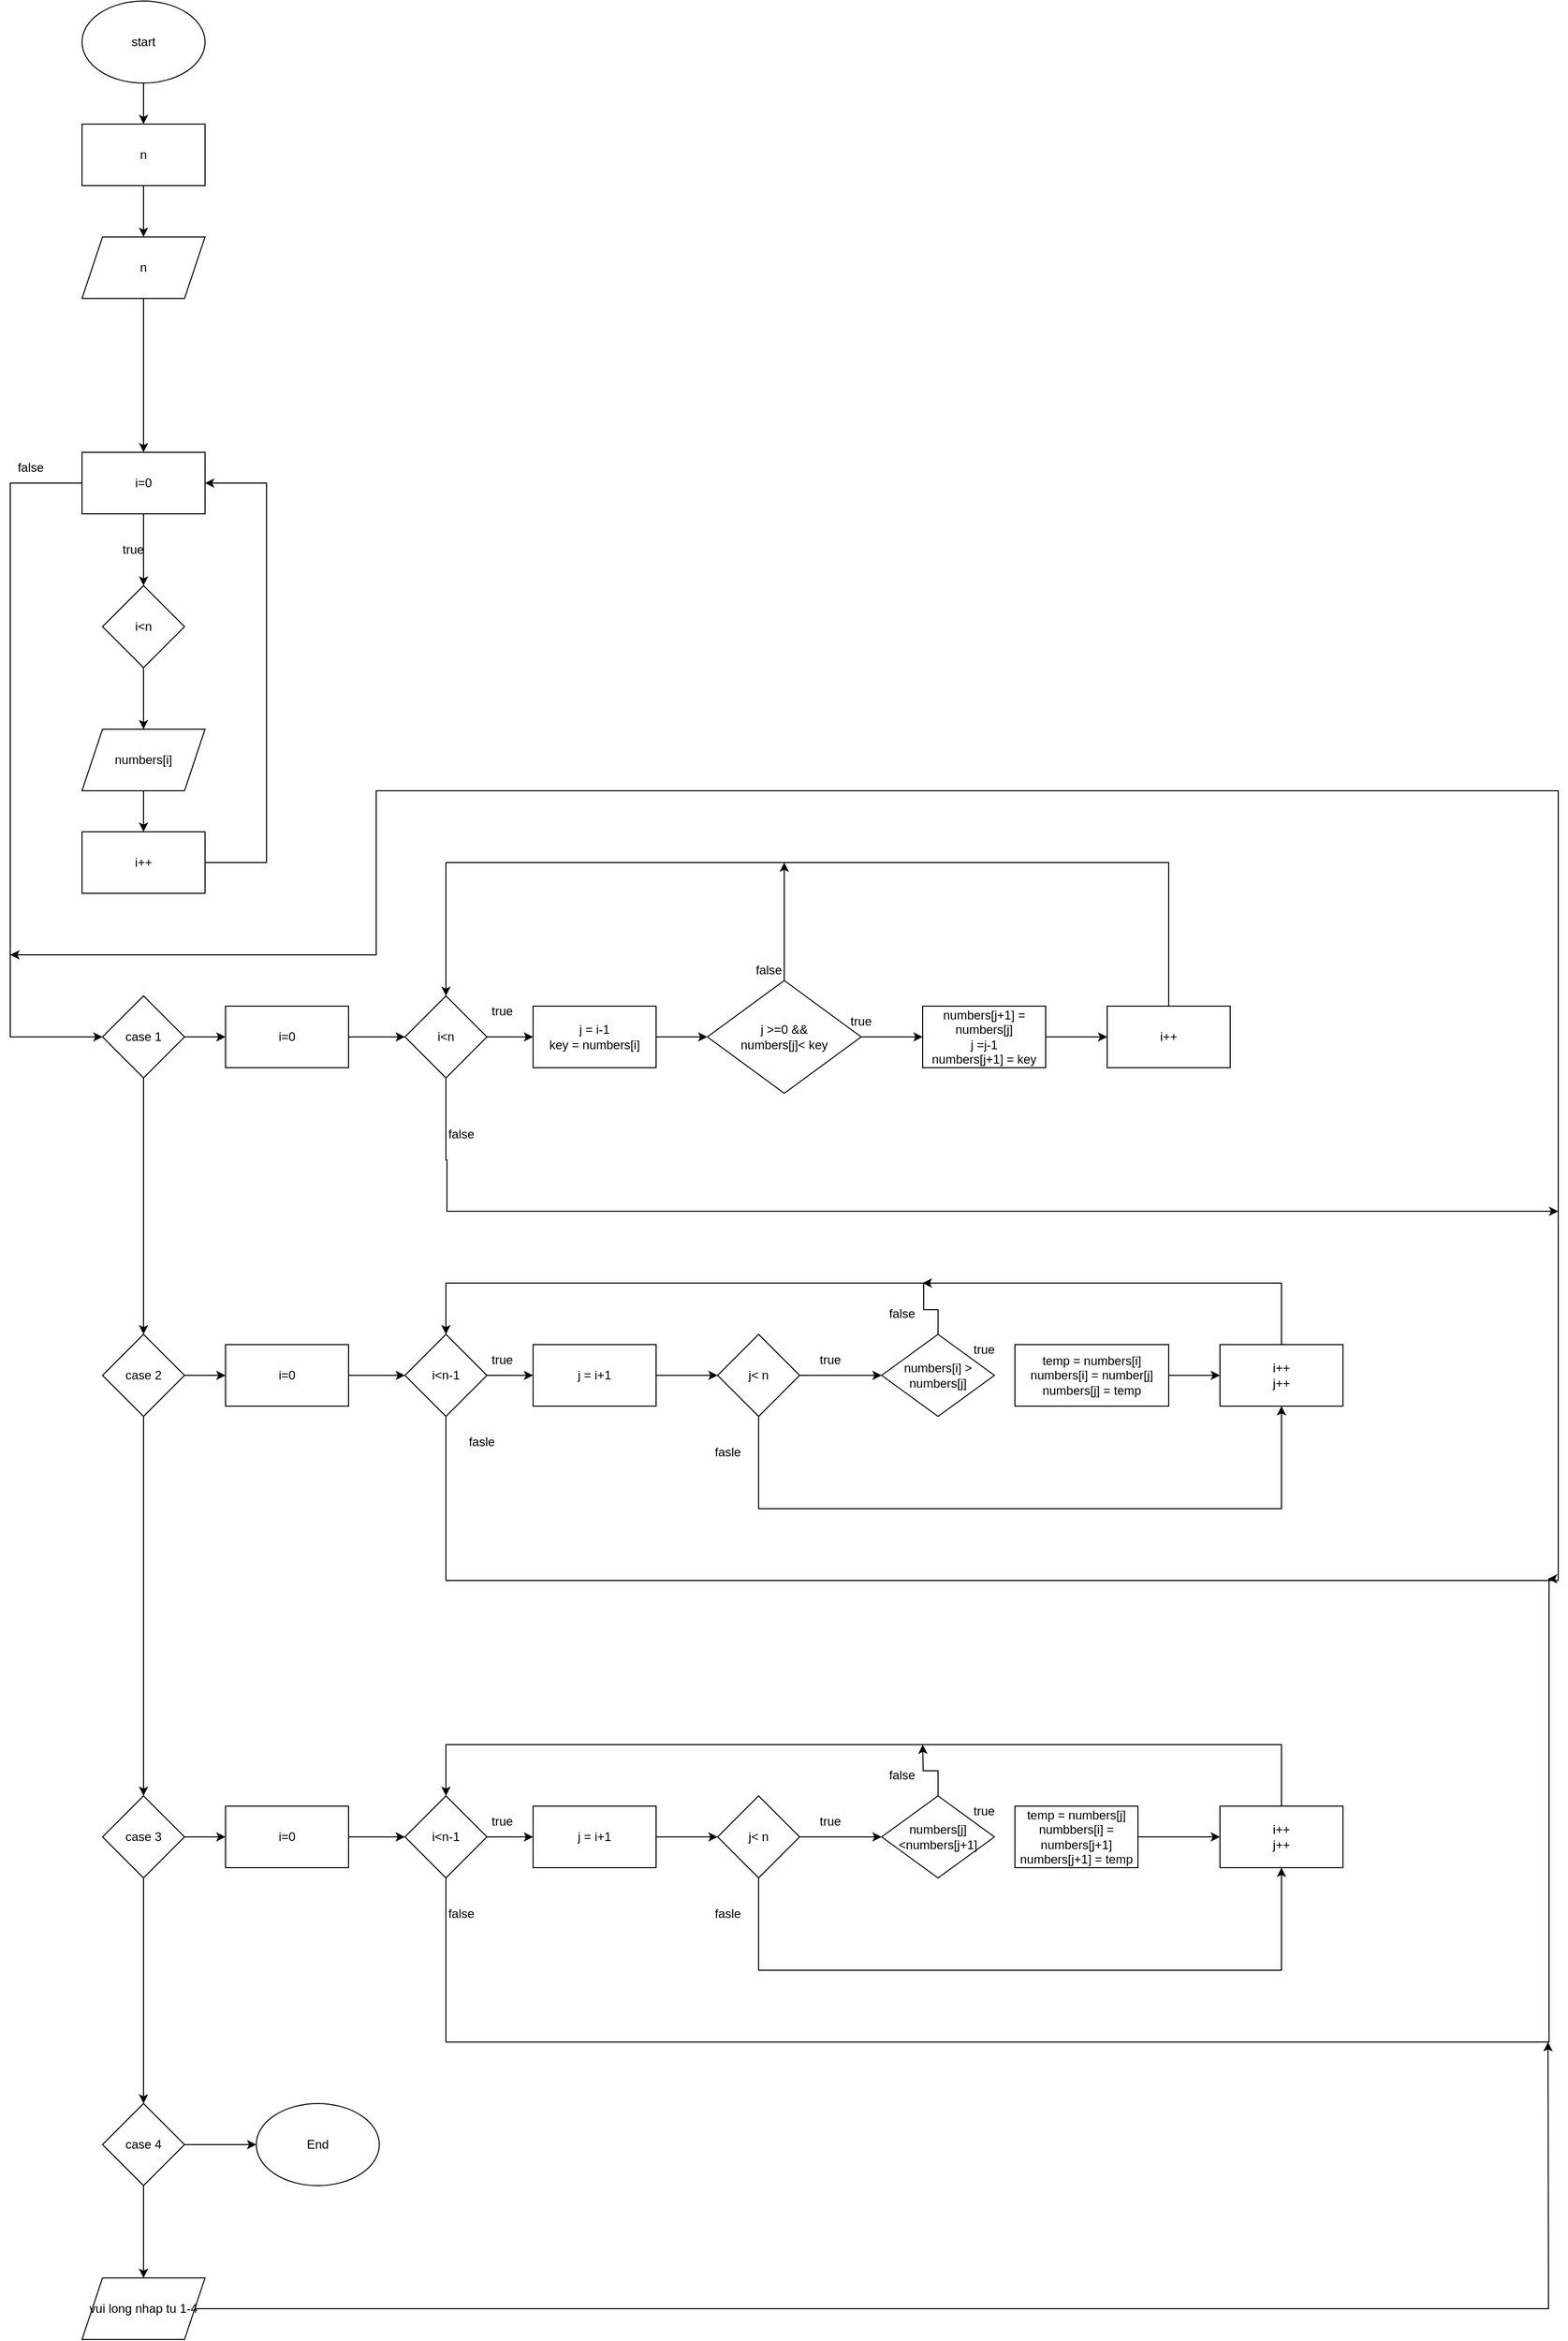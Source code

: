 <mxfile version="22.1.3" type="device">
  <diagram id="YMpxYkeeoTzsV30ToAD3" name="Trang-1">
    <mxGraphModel dx="1006" dy="559" grid="1" gridSize="10" guides="1" tooltips="1" connect="1" arrows="1" fold="1" page="1" pageScale="1" pageWidth="827" pageHeight="1169" math="0" shadow="0">
      <root>
        <mxCell id="0" />
        <mxCell id="1" parent="0" />
        <mxCell id="9EIyDI8v5ulJKYS_mJoF-123" value="" style="edgeStyle=orthogonalEdgeStyle;rounded=0;orthogonalLoop=1;jettySize=auto;html=1;" edge="1" parent="1" source="9EIyDI8v5ulJKYS_mJoF-27" target="9EIyDI8v5ulJKYS_mJoF-122">
          <mxGeometry relative="1" as="geometry" />
        </mxCell>
        <mxCell id="9EIyDI8v5ulJKYS_mJoF-27" value="start" style="ellipse;whiteSpace=wrap;html=1;" vertex="1" parent="1">
          <mxGeometry x="320" y="70" width="120" height="80" as="geometry" />
        </mxCell>
        <mxCell id="9EIyDI8v5ulJKYS_mJoF-28" value="" style="edgeStyle=orthogonalEdgeStyle;rounded=0;orthogonalLoop=1;jettySize=auto;html=1;entryX=0.5;entryY=0;entryDx=0;entryDy=0;" edge="1" parent="1" source="9EIyDI8v5ulJKYS_mJoF-29" target="9EIyDI8v5ulJKYS_mJoF-34">
          <mxGeometry relative="1" as="geometry">
            <mxPoint x="380" y="500" as="targetPoint" />
          </mxGeometry>
        </mxCell>
        <mxCell id="9EIyDI8v5ulJKYS_mJoF-29" value="n" style="shape=parallelogram;perimeter=parallelogramPerimeter;whiteSpace=wrap;html=1;fixedSize=1;" vertex="1" parent="1">
          <mxGeometry x="320" y="300" width="120" height="60" as="geometry" />
        </mxCell>
        <mxCell id="9EIyDI8v5ulJKYS_mJoF-30" value="" style="edgeStyle=orthogonalEdgeStyle;rounded=0;orthogonalLoop=1;jettySize=auto;html=1;" edge="1" parent="1" source="9EIyDI8v5ulJKYS_mJoF-31" target="9EIyDI8v5ulJKYS_mJoF-36">
          <mxGeometry relative="1" as="geometry" />
        </mxCell>
        <mxCell id="9EIyDI8v5ulJKYS_mJoF-31" value="i&amp;lt;n" style="rhombus;whiteSpace=wrap;html=1;" vertex="1" parent="1">
          <mxGeometry x="340" y="640" width="80" height="80" as="geometry" />
        </mxCell>
        <mxCell id="9EIyDI8v5ulJKYS_mJoF-32" value="" style="edgeStyle=orthogonalEdgeStyle;rounded=0;orthogonalLoop=1;jettySize=auto;html=1;" edge="1" parent="1" source="9EIyDI8v5ulJKYS_mJoF-34" target="9EIyDI8v5ulJKYS_mJoF-31">
          <mxGeometry relative="1" as="geometry" />
        </mxCell>
        <mxCell id="9EIyDI8v5ulJKYS_mJoF-33" style="edgeStyle=orthogonalEdgeStyle;rounded=0;orthogonalLoop=1;jettySize=auto;html=1;entryX=0;entryY=0.5;entryDx=0;entryDy=0;" edge="1" parent="1" source="9EIyDI8v5ulJKYS_mJoF-34" target="9EIyDI8v5ulJKYS_mJoF-42">
          <mxGeometry relative="1" as="geometry">
            <Array as="points">
              <mxPoint x="250" y="540" />
              <mxPoint x="250" y="1080" />
            </Array>
          </mxGeometry>
        </mxCell>
        <mxCell id="9EIyDI8v5ulJKYS_mJoF-34" value="i=0" style="whiteSpace=wrap;html=1;" vertex="1" parent="1">
          <mxGeometry x="320" y="510" width="120" height="60" as="geometry" />
        </mxCell>
        <mxCell id="9EIyDI8v5ulJKYS_mJoF-35" value="" style="edgeStyle=orthogonalEdgeStyle;rounded=0;orthogonalLoop=1;jettySize=auto;html=1;" edge="1" parent="1" source="9EIyDI8v5ulJKYS_mJoF-36" target="9EIyDI8v5ulJKYS_mJoF-38">
          <mxGeometry relative="1" as="geometry" />
        </mxCell>
        <mxCell id="9EIyDI8v5ulJKYS_mJoF-36" value="numbers[i]" style="shape=parallelogram;perimeter=parallelogramPerimeter;whiteSpace=wrap;html=1;fixedSize=1;" vertex="1" parent="1">
          <mxGeometry x="320" y="780" width="120" height="60" as="geometry" />
        </mxCell>
        <mxCell id="9EIyDI8v5ulJKYS_mJoF-126" style="edgeStyle=orthogonalEdgeStyle;rounded=0;orthogonalLoop=1;jettySize=auto;html=1;entryX=1;entryY=0.5;entryDx=0;entryDy=0;" edge="1" parent="1" source="9EIyDI8v5ulJKYS_mJoF-38" target="9EIyDI8v5ulJKYS_mJoF-34">
          <mxGeometry relative="1" as="geometry">
            <mxPoint x="500" y="540" as="targetPoint" />
            <Array as="points">
              <mxPoint x="500" y="910" />
              <mxPoint x="500" y="540" />
            </Array>
          </mxGeometry>
        </mxCell>
        <mxCell id="9EIyDI8v5ulJKYS_mJoF-38" value="i++" style="rounded=0;whiteSpace=wrap;html=1;" vertex="1" parent="1">
          <mxGeometry x="320" y="880" width="120" height="60" as="geometry" />
        </mxCell>
        <mxCell id="9EIyDI8v5ulJKYS_mJoF-39" value="true" style="text;html=1;strokeColor=none;fillColor=none;align=center;verticalAlign=middle;whiteSpace=wrap;rounded=0;" vertex="1" parent="1">
          <mxGeometry x="340" y="590" width="60" height="30" as="geometry" />
        </mxCell>
        <mxCell id="9EIyDI8v5ulJKYS_mJoF-40" value="" style="edgeStyle=orthogonalEdgeStyle;rounded=0;orthogonalLoop=1;jettySize=auto;html=1;" edge="1" parent="1" source="9EIyDI8v5ulJKYS_mJoF-42" target="9EIyDI8v5ulJKYS_mJoF-45">
          <mxGeometry relative="1" as="geometry" />
        </mxCell>
        <mxCell id="9EIyDI8v5ulJKYS_mJoF-41" value="" style="edgeStyle=orthogonalEdgeStyle;rounded=0;orthogonalLoop=1;jettySize=auto;html=1;" edge="1" parent="1" source="9EIyDI8v5ulJKYS_mJoF-42" target="9EIyDI8v5ulJKYS_mJoF-70">
          <mxGeometry relative="1" as="geometry" />
        </mxCell>
        <mxCell id="9EIyDI8v5ulJKYS_mJoF-42" value="case 1" style="rhombus;whiteSpace=wrap;html=1;" vertex="1" parent="1">
          <mxGeometry x="340" y="1040" width="80" height="80" as="geometry" />
        </mxCell>
        <mxCell id="9EIyDI8v5ulJKYS_mJoF-43" value="false" style="text;html=1;strokeColor=none;fillColor=none;align=center;verticalAlign=middle;whiteSpace=wrap;rounded=0;" vertex="1" parent="1">
          <mxGeometry x="240" y="510" width="60" height="30" as="geometry" />
        </mxCell>
        <mxCell id="9EIyDI8v5ulJKYS_mJoF-44" value="" style="edgeStyle=orthogonalEdgeStyle;rounded=0;orthogonalLoop=1;jettySize=auto;html=1;" edge="1" parent="1" source="9EIyDI8v5ulJKYS_mJoF-45" target="9EIyDI8v5ulJKYS_mJoF-48">
          <mxGeometry relative="1" as="geometry" />
        </mxCell>
        <mxCell id="9EIyDI8v5ulJKYS_mJoF-45" value="i=0" style="rounded=0;whiteSpace=wrap;html=1;" vertex="1" parent="1">
          <mxGeometry x="460" y="1050" width="120" height="60" as="geometry" />
        </mxCell>
        <mxCell id="9EIyDI8v5ulJKYS_mJoF-46" value="" style="edgeStyle=orthogonalEdgeStyle;rounded=0;orthogonalLoop=1;jettySize=auto;html=1;" edge="1" parent="1" source="9EIyDI8v5ulJKYS_mJoF-48">
          <mxGeometry relative="1" as="geometry">
            <mxPoint x="760" y="1080" as="targetPoint" />
          </mxGeometry>
        </mxCell>
        <mxCell id="9EIyDI8v5ulJKYS_mJoF-47" style="edgeStyle=orthogonalEdgeStyle;rounded=0;orthogonalLoop=1;jettySize=auto;html=1;" edge="1" parent="1" source="9EIyDI8v5ulJKYS_mJoF-48">
          <mxGeometry relative="1" as="geometry">
            <mxPoint x="1760" y="1250" as="targetPoint" />
            <Array as="points">
              <mxPoint x="675" y="1200" />
              <mxPoint x="676" y="1280" />
            </Array>
          </mxGeometry>
        </mxCell>
        <mxCell id="9EIyDI8v5ulJKYS_mJoF-48" value="i&amp;lt;n" style="rhombus;whiteSpace=wrap;html=1;" vertex="1" parent="1">
          <mxGeometry x="635" y="1040" width="80" height="80" as="geometry" />
        </mxCell>
        <mxCell id="9EIyDI8v5ulJKYS_mJoF-49" value="" style="edgeStyle=orthogonalEdgeStyle;rounded=0;orthogonalLoop=1;jettySize=auto;html=1;" edge="1" parent="1" source="9EIyDI8v5ulJKYS_mJoF-50" target="9EIyDI8v5ulJKYS_mJoF-53">
          <mxGeometry relative="1" as="geometry" />
        </mxCell>
        <mxCell id="9EIyDI8v5ulJKYS_mJoF-50" value="j = i-1&lt;br&gt;key = numbers[i]" style="whiteSpace=wrap;html=1;rounded=0;" vertex="1" parent="1">
          <mxGeometry x="760" y="1050" width="120" height="60" as="geometry" />
        </mxCell>
        <mxCell id="9EIyDI8v5ulJKYS_mJoF-51" value="" style="edgeStyle=orthogonalEdgeStyle;rounded=0;orthogonalLoop=1;jettySize=auto;html=1;" edge="1" parent="1" source="9EIyDI8v5ulJKYS_mJoF-53" target="9EIyDI8v5ulJKYS_mJoF-55">
          <mxGeometry relative="1" as="geometry" />
        </mxCell>
        <mxCell id="9EIyDI8v5ulJKYS_mJoF-52" style="edgeStyle=orthogonalEdgeStyle;rounded=0;orthogonalLoop=1;jettySize=auto;html=1;" edge="1" parent="1" source="9EIyDI8v5ulJKYS_mJoF-53">
          <mxGeometry relative="1" as="geometry">
            <mxPoint x="1005" y="910" as="targetPoint" />
          </mxGeometry>
        </mxCell>
        <mxCell id="9EIyDI8v5ulJKYS_mJoF-53" value="j &amp;gt;=0 &amp;amp;&amp;amp;&lt;br&gt;numbers[j]&amp;lt; key" style="rhombus;whiteSpace=wrap;html=1;" vertex="1" parent="1">
          <mxGeometry x="930" y="1025" width="150" height="110" as="geometry" />
        </mxCell>
        <mxCell id="9EIyDI8v5ulJKYS_mJoF-54" value="" style="edgeStyle=orthogonalEdgeStyle;rounded=0;orthogonalLoop=1;jettySize=auto;html=1;" edge="1" parent="1" source="9EIyDI8v5ulJKYS_mJoF-55" target="9EIyDI8v5ulJKYS_mJoF-57">
          <mxGeometry relative="1" as="geometry" />
        </mxCell>
        <mxCell id="9EIyDI8v5ulJKYS_mJoF-55" value="numbers[j+1] = numbers[j]&lt;br&gt;j =j-1&lt;br&gt;numbers[j+1] = key" style="rounded=0;whiteSpace=wrap;html=1;" vertex="1" parent="1">
          <mxGeometry x="1140" y="1050" width="120" height="60" as="geometry" />
        </mxCell>
        <mxCell id="9EIyDI8v5ulJKYS_mJoF-56" style="edgeStyle=orthogonalEdgeStyle;rounded=0;orthogonalLoop=1;jettySize=auto;html=1;entryX=0.5;entryY=0;entryDx=0;entryDy=0;exitX=0.5;exitY=0;exitDx=0;exitDy=0;" edge="1" parent="1" source="9EIyDI8v5ulJKYS_mJoF-57" target="9EIyDI8v5ulJKYS_mJoF-48">
          <mxGeometry relative="1" as="geometry">
            <Array as="points">
              <mxPoint x="1380" y="910" />
              <mxPoint x="675" y="910" />
            </Array>
          </mxGeometry>
        </mxCell>
        <mxCell id="9EIyDI8v5ulJKYS_mJoF-57" value="i++" style="rounded=0;whiteSpace=wrap;html=1;" vertex="1" parent="1">
          <mxGeometry x="1320" y="1050" width="120" height="60" as="geometry" />
        </mxCell>
        <mxCell id="9EIyDI8v5ulJKYS_mJoF-58" value="true" style="text;html=1;strokeColor=none;fillColor=none;align=center;verticalAlign=middle;whiteSpace=wrap;rounded=0;" vertex="1" parent="1">
          <mxGeometry x="1050" y="1050" width="60" height="30" as="geometry" />
        </mxCell>
        <mxCell id="9EIyDI8v5ulJKYS_mJoF-59" value="true" style="text;html=1;strokeColor=none;fillColor=none;align=center;verticalAlign=middle;whiteSpace=wrap;rounded=0;" vertex="1" parent="1">
          <mxGeometry x="700" y="1040" width="60" height="30" as="geometry" />
        </mxCell>
        <mxCell id="9EIyDI8v5ulJKYS_mJoF-60" value="false" style="text;html=1;strokeColor=none;fillColor=none;align=center;verticalAlign=middle;whiteSpace=wrap;rounded=0;" vertex="1" parent="1">
          <mxGeometry x="960" y="1000" width="60" height="30" as="geometry" />
        </mxCell>
        <mxCell id="9EIyDI8v5ulJKYS_mJoF-61" value="false" style="text;html=1;strokeColor=none;fillColor=none;align=center;verticalAlign=middle;whiteSpace=wrap;rounded=0;" vertex="1" parent="1">
          <mxGeometry x="660" y="1160" width="60" height="30" as="geometry" />
        </mxCell>
        <mxCell id="9EIyDI8v5ulJKYS_mJoF-62" value="" style="edgeStyle=orthogonalEdgeStyle;rounded=0;orthogonalLoop=1;jettySize=auto;html=1;" edge="1" parent="1" source="9EIyDI8v5ulJKYS_mJoF-63" target="9EIyDI8v5ulJKYS_mJoF-66">
          <mxGeometry relative="1" as="geometry" />
        </mxCell>
        <mxCell id="9EIyDI8v5ulJKYS_mJoF-63" value="i=0" style="rounded=0;whiteSpace=wrap;html=1;" vertex="1" parent="1">
          <mxGeometry x="460" y="1380" width="120" height="60" as="geometry" />
        </mxCell>
        <mxCell id="9EIyDI8v5ulJKYS_mJoF-64" value="" style="edgeStyle=orthogonalEdgeStyle;rounded=0;orthogonalLoop=1;jettySize=auto;html=1;" edge="1" parent="1" source="9EIyDI8v5ulJKYS_mJoF-66">
          <mxGeometry relative="1" as="geometry">
            <mxPoint x="760" y="1410" as="targetPoint" />
          </mxGeometry>
        </mxCell>
        <mxCell id="9EIyDI8v5ulJKYS_mJoF-65" style="edgeStyle=orthogonalEdgeStyle;rounded=0;orthogonalLoop=1;jettySize=auto;html=1;" edge="1" parent="1" source="9EIyDI8v5ulJKYS_mJoF-66">
          <mxGeometry relative="1" as="geometry">
            <Array as="points">
              <mxPoint x="675" y="1610" />
              <mxPoint x="1760" y="1610" />
              <mxPoint x="1760" y="840" />
              <mxPoint x="607" y="840" />
            </Array>
            <mxPoint x="250" y="1000" as="targetPoint" />
          </mxGeometry>
        </mxCell>
        <mxCell id="9EIyDI8v5ulJKYS_mJoF-66" value="i&amp;lt;n-1" style="rhombus;whiteSpace=wrap;html=1;" vertex="1" parent="1">
          <mxGeometry x="635" y="1370" width="80" height="80" as="geometry" />
        </mxCell>
        <mxCell id="9EIyDI8v5ulJKYS_mJoF-67" value="" style="edgeStyle=orthogonalEdgeStyle;rounded=0;orthogonalLoop=1;jettySize=auto;html=1;" edge="1" parent="1">
          <mxGeometry relative="1" as="geometry">
            <mxPoint x="880" y="1410" as="sourcePoint" />
            <mxPoint x="940" y="1410" as="targetPoint" />
          </mxGeometry>
        </mxCell>
        <mxCell id="9EIyDI8v5ulJKYS_mJoF-68" value="" style="edgeStyle=orthogonalEdgeStyle;rounded=0;orthogonalLoop=1;jettySize=auto;html=1;" edge="1" parent="1" source="9EIyDI8v5ulJKYS_mJoF-70" target="9EIyDI8v5ulJKYS_mJoF-63">
          <mxGeometry relative="1" as="geometry" />
        </mxCell>
        <mxCell id="9EIyDI8v5ulJKYS_mJoF-69" value="" style="edgeStyle=orthogonalEdgeStyle;rounded=0;orthogonalLoop=1;jettySize=auto;html=1;" edge="1" parent="1" source="9EIyDI8v5ulJKYS_mJoF-70" target="9EIyDI8v5ulJKYS_mJoF-89">
          <mxGeometry relative="1" as="geometry" />
        </mxCell>
        <mxCell id="9EIyDI8v5ulJKYS_mJoF-70" value="case 2" style="rhombus;whiteSpace=wrap;html=1;" vertex="1" parent="1">
          <mxGeometry x="340" y="1370" width="80" height="80" as="geometry" />
        </mxCell>
        <mxCell id="9EIyDI8v5ulJKYS_mJoF-71" value="" style="edgeStyle=orthogonalEdgeStyle;rounded=0;orthogonalLoop=1;jettySize=auto;html=1;" edge="1" parent="1" source="9EIyDI8v5ulJKYS_mJoF-73" target="9EIyDI8v5ulJKYS_mJoF-76">
          <mxGeometry relative="1" as="geometry" />
        </mxCell>
        <mxCell id="9EIyDI8v5ulJKYS_mJoF-72" style="edgeStyle=orthogonalEdgeStyle;rounded=0;orthogonalLoop=1;jettySize=auto;html=1;entryX=0.5;entryY=1;entryDx=0;entryDy=0;" edge="1" parent="1" source="9EIyDI8v5ulJKYS_mJoF-73" target="9EIyDI8v5ulJKYS_mJoF-80">
          <mxGeometry relative="1" as="geometry">
            <Array as="points">
              <mxPoint x="980" y="1540" />
              <mxPoint x="1490" y="1540" />
            </Array>
          </mxGeometry>
        </mxCell>
        <mxCell id="9EIyDI8v5ulJKYS_mJoF-73" value="j&amp;lt; n" style="rhombus;whiteSpace=wrap;html=1;" vertex="1" parent="1">
          <mxGeometry x="940" y="1370" width="80" height="80" as="geometry" />
        </mxCell>
        <mxCell id="9EIyDI8v5ulJKYS_mJoF-74" value="j = i+1" style="rounded=0;whiteSpace=wrap;html=1;" vertex="1" parent="1">
          <mxGeometry x="760" y="1380" width="120" height="60" as="geometry" />
        </mxCell>
        <mxCell id="9EIyDI8v5ulJKYS_mJoF-75" style="edgeStyle=orthogonalEdgeStyle;rounded=0;orthogonalLoop=1;jettySize=auto;html=1;" edge="1" parent="1" source="9EIyDI8v5ulJKYS_mJoF-76">
          <mxGeometry relative="1" as="geometry">
            <mxPoint x="1140" y="1320" as="targetPoint" />
            <Array as="points">
              <mxPoint x="1155" y="1346" />
              <mxPoint x="1141" y="1346" />
            </Array>
          </mxGeometry>
        </mxCell>
        <mxCell id="9EIyDI8v5ulJKYS_mJoF-76" value="numbers[i] &amp;gt; numbers[j]" style="rhombus;whiteSpace=wrap;html=1;" vertex="1" parent="1">
          <mxGeometry x="1100" y="1370" width="110" height="80" as="geometry" />
        </mxCell>
        <mxCell id="9EIyDI8v5ulJKYS_mJoF-77" value="" style="edgeStyle=orthogonalEdgeStyle;rounded=0;orthogonalLoop=1;jettySize=auto;html=1;" edge="1" parent="1" source="9EIyDI8v5ulJKYS_mJoF-78" target="9EIyDI8v5ulJKYS_mJoF-80">
          <mxGeometry relative="1" as="geometry">
            <Array as="points">
              <mxPoint x="1400" y="1410" />
              <mxPoint x="1400" y="1410" />
            </Array>
          </mxGeometry>
        </mxCell>
        <mxCell id="9EIyDI8v5ulJKYS_mJoF-78" value="temp = numbers[i]&lt;br&gt;numbers[i] = number[j]&lt;br&gt;numbers[j] = temp" style="rounded=0;whiteSpace=wrap;html=1;" vertex="1" parent="1">
          <mxGeometry x="1230" y="1380" width="150" height="60" as="geometry" />
        </mxCell>
        <mxCell id="9EIyDI8v5ulJKYS_mJoF-79" style="edgeStyle=orthogonalEdgeStyle;rounded=0;orthogonalLoop=1;jettySize=auto;html=1;entryX=0.5;entryY=0;entryDx=0;entryDy=0;" edge="1" parent="1" source="9EIyDI8v5ulJKYS_mJoF-80" target="9EIyDI8v5ulJKYS_mJoF-66">
          <mxGeometry relative="1" as="geometry">
            <Array as="points">
              <mxPoint x="1490" y="1320" />
              <mxPoint x="675" y="1320" />
            </Array>
          </mxGeometry>
        </mxCell>
        <mxCell id="9EIyDI8v5ulJKYS_mJoF-80" value="i++&lt;br&gt;j++" style="whiteSpace=wrap;html=1;rounded=0;" vertex="1" parent="1">
          <mxGeometry x="1430" y="1380" width="120" height="60" as="geometry" />
        </mxCell>
        <mxCell id="9EIyDI8v5ulJKYS_mJoF-81" value="true" style="text;html=1;strokeColor=none;fillColor=none;align=center;verticalAlign=middle;whiteSpace=wrap;rounded=0;" vertex="1" parent="1">
          <mxGeometry x="700" y="1380" width="60" height="30" as="geometry" />
        </mxCell>
        <mxCell id="9EIyDI8v5ulJKYS_mJoF-82" value="true" style="text;html=1;strokeColor=none;fillColor=none;align=center;verticalAlign=middle;whiteSpace=wrap;rounded=0;" vertex="1" parent="1">
          <mxGeometry x="1020" y="1380" width="60" height="30" as="geometry" />
        </mxCell>
        <mxCell id="9EIyDI8v5ulJKYS_mJoF-83" value="true" style="text;html=1;strokeColor=none;fillColor=none;align=center;verticalAlign=middle;whiteSpace=wrap;rounded=0;" vertex="1" parent="1">
          <mxGeometry x="1170" y="1370" width="60" height="30" as="geometry" />
        </mxCell>
        <mxCell id="9EIyDI8v5ulJKYS_mJoF-84" value="false" style="text;html=1;strokeColor=none;fillColor=none;align=center;verticalAlign=middle;whiteSpace=wrap;rounded=0;" vertex="1" parent="1">
          <mxGeometry x="1090" y="1335" width="60" height="30" as="geometry" />
        </mxCell>
        <mxCell id="9EIyDI8v5ulJKYS_mJoF-85" value="fasle" style="text;html=1;strokeColor=none;fillColor=none;align=center;verticalAlign=middle;whiteSpace=wrap;rounded=0;" vertex="1" parent="1">
          <mxGeometry x="920" y="1470" width="60" height="30" as="geometry" />
        </mxCell>
        <mxCell id="9EIyDI8v5ulJKYS_mJoF-86" value="fasle" style="text;html=1;strokeColor=none;fillColor=none;align=center;verticalAlign=middle;whiteSpace=wrap;rounded=0;" vertex="1" parent="1">
          <mxGeometry x="680" y="1460" width="60" height="30" as="geometry" />
        </mxCell>
        <mxCell id="9EIyDI8v5ulJKYS_mJoF-87" value="" style="edgeStyle=orthogonalEdgeStyle;rounded=0;orthogonalLoop=1;jettySize=auto;html=1;" edge="1" parent="1" source="9EIyDI8v5ulJKYS_mJoF-89" target="9EIyDI8v5ulJKYS_mJoF-91">
          <mxGeometry relative="1" as="geometry" />
        </mxCell>
        <mxCell id="9EIyDI8v5ulJKYS_mJoF-88" value="" style="edgeStyle=orthogonalEdgeStyle;rounded=0;orthogonalLoop=1;jettySize=auto;html=1;" edge="1" parent="1" source="9EIyDI8v5ulJKYS_mJoF-89" target="9EIyDI8v5ulJKYS_mJoF-114">
          <mxGeometry relative="1" as="geometry" />
        </mxCell>
        <mxCell id="9EIyDI8v5ulJKYS_mJoF-89" value="case 3" style="rhombus;whiteSpace=wrap;html=1;" vertex="1" parent="1">
          <mxGeometry x="340" y="1820" width="80" height="80" as="geometry" />
        </mxCell>
        <mxCell id="9EIyDI8v5ulJKYS_mJoF-90" value="" style="edgeStyle=orthogonalEdgeStyle;rounded=0;orthogonalLoop=1;jettySize=auto;html=1;" edge="1" parent="1" source="9EIyDI8v5ulJKYS_mJoF-91" target="9EIyDI8v5ulJKYS_mJoF-94">
          <mxGeometry relative="1" as="geometry" />
        </mxCell>
        <mxCell id="9EIyDI8v5ulJKYS_mJoF-91" value="i=0" style="rounded=0;whiteSpace=wrap;html=1;" vertex="1" parent="1">
          <mxGeometry x="460" y="1830" width="120" height="60" as="geometry" />
        </mxCell>
        <mxCell id="9EIyDI8v5ulJKYS_mJoF-92" value="" style="edgeStyle=orthogonalEdgeStyle;rounded=0;orthogonalLoop=1;jettySize=auto;html=1;" edge="1" parent="1" source="9EIyDI8v5ulJKYS_mJoF-94">
          <mxGeometry relative="1" as="geometry">
            <mxPoint x="760" y="1860" as="targetPoint" />
          </mxGeometry>
        </mxCell>
        <mxCell id="9EIyDI8v5ulJKYS_mJoF-93" style="edgeStyle=orthogonalEdgeStyle;rounded=0;orthogonalLoop=1;jettySize=auto;html=1;" edge="1" parent="1" source="9EIyDI8v5ulJKYS_mJoF-94">
          <mxGeometry relative="1" as="geometry">
            <mxPoint x="1750" y="1608.4" as="targetPoint" />
            <Array as="points">
              <mxPoint x="675" y="2060" />
              <mxPoint x="1751" y="2060" />
            </Array>
          </mxGeometry>
        </mxCell>
        <mxCell id="9EIyDI8v5ulJKYS_mJoF-94" value="i&amp;lt;n-1" style="rhombus;whiteSpace=wrap;html=1;" vertex="1" parent="1">
          <mxGeometry x="635" y="1820" width="80" height="80" as="geometry" />
        </mxCell>
        <mxCell id="9EIyDI8v5ulJKYS_mJoF-95" value="" style="edgeStyle=orthogonalEdgeStyle;rounded=0;orthogonalLoop=1;jettySize=auto;html=1;" edge="1" parent="1">
          <mxGeometry relative="1" as="geometry">
            <mxPoint x="880" y="1860" as="sourcePoint" />
            <mxPoint x="940" y="1860" as="targetPoint" />
          </mxGeometry>
        </mxCell>
        <mxCell id="9EIyDI8v5ulJKYS_mJoF-96" value="" style="edgeStyle=orthogonalEdgeStyle;rounded=0;orthogonalLoop=1;jettySize=auto;html=1;" edge="1" parent="1" source="9EIyDI8v5ulJKYS_mJoF-98" target="9EIyDI8v5ulJKYS_mJoF-101">
          <mxGeometry relative="1" as="geometry" />
        </mxCell>
        <mxCell id="9EIyDI8v5ulJKYS_mJoF-97" style="edgeStyle=orthogonalEdgeStyle;rounded=0;orthogonalLoop=1;jettySize=auto;html=1;entryX=0.5;entryY=1;entryDx=0;entryDy=0;" edge="1" parent="1" source="9EIyDI8v5ulJKYS_mJoF-98" target="9EIyDI8v5ulJKYS_mJoF-105">
          <mxGeometry relative="1" as="geometry">
            <Array as="points">
              <mxPoint x="980" y="1990" />
              <mxPoint x="1490" y="1990" />
            </Array>
          </mxGeometry>
        </mxCell>
        <mxCell id="9EIyDI8v5ulJKYS_mJoF-98" value="j&amp;lt; n" style="rhombus;whiteSpace=wrap;html=1;" vertex="1" parent="1">
          <mxGeometry x="940" y="1820" width="80" height="80" as="geometry" />
        </mxCell>
        <mxCell id="9EIyDI8v5ulJKYS_mJoF-99" value="j = i+1" style="rounded=0;whiteSpace=wrap;html=1;" vertex="1" parent="1">
          <mxGeometry x="760" y="1830" width="120" height="60" as="geometry" />
        </mxCell>
        <mxCell id="9EIyDI8v5ulJKYS_mJoF-100" style="edgeStyle=orthogonalEdgeStyle;rounded=0;orthogonalLoop=1;jettySize=auto;html=1;" edge="1" parent="1" source="9EIyDI8v5ulJKYS_mJoF-101">
          <mxGeometry relative="1" as="geometry">
            <mxPoint x="1140" y="1770" as="targetPoint" />
          </mxGeometry>
        </mxCell>
        <mxCell id="9EIyDI8v5ulJKYS_mJoF-101" value="numbers[j] &amp;lt;numbers[j+1]" style="rhombus;whiteSpace=wrap;html=1;" vertex="1" parent="1">
          <mxGeometry x="1100" y="1820" width="110" height="80" as="geometry" />
        </mxCell>
        <mxCell id="9EIyDI8v5ulJKYS_mJoF-102" value="" style="edgeStyle=orthogonalEdgeStyle;rounded=0;orthogonalLoop=1;jettySize=auto;html=1;" edge="1" parent="1" source="9EIyDI8v5ulJKYS_mJoF-103" target="9EIyDI8v5ulJKYS_mJoF-105">
          <mxGeometry relative="1" as="geometry">
            <Array as="points">
              <mxPoint x="1400" y="1860" />
              <mxPoint x="1400" y="1860" />
            </Array>
          </mxGeometry>
        </mxCell>
        <mxCell id="9EIyDI8v5ulJKYS_mJoF-103" value="temp = numbers[j]&lt;br&gt;numbbers[i] = numbers[j+1]&lt;br&gt;numbers[j+1] = temp" style="rounded=0;whiteSpace=wrap;html=1;" vertex="1" parent="1">
          <mxGeometry x="1230" y="1830" width="120" height="60" as="geometry" />
        </mxCell>
        <mxCell id="9EIyDI8v5ulJKYS_mJoF-104" style="edgeStyle=orthogonalEdgeStyle;rounded=0;orthogonalLoop=1;jettySize=auto;html=1;entryX=0.5;entryY=0;entryDx=0;entryDy=0;" edge="1" parent="1" source="9EIyDI8v5ulJKYS_mJoF-105" target="9EIyDI8v5ulJKYS_mJoF-94">
          <mxGeometry relative="1" as="geometry">
            <Array as="points">
              <mxPoint x="1490" y="1770" />
              <mxPoint x="675" y="1770" />
            </Array>
          </mxGeometry>
        </mxCell>
        <mxCell id="9EIyDI8v5ulJKYS_mJoF-105" value="i++&lt;br&gt;j++" style="whiteSpace=wrap;html=1;rounded=0;" vertex="1" parent="1">
          <mxGeometry x="1430" y="1830" width="120" height="60" as="geometry" />
        </mxCell>
        <mxCell id="9EIyDI8v5ulJKYS_mJoF-106" value="true" style="text;html=1;strokeColor=none;fillColor=none;align=center;verticalAlign=middle;whiteSpace=wrap;rounded=0;" vertex="1" parent="1">
          <mxGeometry x="700" y="1830" width="60" height="30" as="geometry" />
        </mxCell>
        <mxCell id="9EIyDI8v5ulJKYS_mJoF-107" value="true" style="text;html=1;strokeColor=none;fillColor=none;align=center;verticalAlign=middle;whiteSpace=wrap;rounded=0;" vertex="1" parent="1">
          <mxGeometry x="1020" y="1830" width="60" height="30" as="geometry" />
        </mxCell>
        <mxCell id="9EIyDI8v5ulJKYS_mJoF-108" value="true" style="text;html=1;strokeColor=none;fillColor=none;align=center;verticalAlign=middle;whiteSpace=wrap;rounded=0;" vertex="1" parent="1">
          <mxGeometry x="1170" y="1820" width="60" height="30" as="geometry" />
        </mxCell>
        <mxCell id="9EIyDI8v5ulJKYS_mJoF-109" value="false" style="text;html=1;strokeColor=none;fillColor=none;align=center;verticalAlign=middle;whiteSpace=wrap;rounded=0;" vertex="1" parent="1">
          <mxGeometry x="1090" y="1785" width="60" height="30" as="geometry" />
        </mxCell>
        <mxCell id="9EIyDI8v5ulJKYS_mJoF-110" value="fasle" style="text;html=1;strokeColor=none;fillColor=none;align=center;verticalAlign=middle;whiteSpace=wrap;rounded=0;" vertex="1" parent="1">
          <mxGeometry x="920" y="1920" width="60" height="30" as="geometry" />
        </mxCell>
        <mxCell id="9EIyDI8v5ulJKYS_mJoF-111" value="false" style="text;html=1;strokeColor=none;fillColor=none;align=center;verticalAlign=middle;whiteSpace=wrap;rounded=0;" vertex="1" parent="1">
          <mxGeometry x="660" y="1920" width="60" height="30" as="geometry" />
        </mxCell>
        <mxCell id="9EIyDI8v5ulJKYS_mJoF-112" value="" style="edgeStyle=orthogonalEdgeStyle;rounded=0;orthogonalLoop=1;jettySize=auto;html=1;" edge="1" parent="1" source="9EIyDI8v5ulJKYS_mJoF-114">
          <mxGeometry relative="1" as="geometry">
            <mxPoint x="490" y="2160" as="targetPoint" />
          </mxGeometry>
        </mxCell>
        <mxCell id="9EIyDI8v5ulJKYS_mJoF-113" value="" style="edgeStyle=orthogonalEdgeStyle;rounded=0;orthogonalLoop=1;jettySize=auto;html=1;" edge="1" parent="1" source="9EIyDI8v5ulJKYS_mJoF-114" target="9EIyDI8v5ulJKYS_mJoF-117">
          <mxGeometry relative="1" as="geometry" />
        </mxCell>
        <mxCell id="9EIyDI8v5ulJKYS_mJoF-114" value="case 4" style="rhombus;whiteSpace=wrap;html=1;" vertex="1" parent="1">
          <mxGeometry x="340" y="2120" width="80" height="80" as="geometry" />
        </mxCell>
        <mxCell id="9EIyDI8v5ulJKYS_mJoF-116" style="edgeStyle=orthogonalEdgeStyle;rounded=0;orthogonalLoop=1;jettySize=auto;html=1;" edge="1" parent="1" source="9EIyDI8v5ulJKYS_mJoF-117">
          <mxGeometry relative="1" as="geometry">
            <mxPoint x="1750" y="2060" as="targetPoint" />
          </mxGeometry>
        </mxCell>
        <mxCell id="9EIyDI8v5ulJKYS_mJoF-117" value="vui long nhap tu 1-4" style="shape=parallelogram;perimeter=parallelogramPerimeter;whiteSpace=wrap;html=1;fixedSize=1;" vertex="1" parent="1">
          <mxGeometry x="320" y="2290" width="120" height="60" as="geometry" />
        </mxCell>
        <mxCell id="9EIyDI8v5ulJKYS_mJoF-118" value="End" style="ellipse;whiteSpace=wrap;html=1;" vertex="1" parent="1">
          <mxGeometry x="490" y="2120" width="120" height="80" as="geometry" />
        </mxCell>
        <mxCell id="9EIyDI8v5ulJKYS_mJoF-124" value="" style="edgeStyle=orthogonalEdgeStyle;rounded=0;orthogonalLoop=1;jettySize=auto;html=1;" edge="1" parent="1" source="9EIyDI8v5ulJKYS_mJoF-122" target="9EIyDI8v5ulJKYS_mJoF-29">
          <mxGeometry relative="1" as="geometry" />
        </mxCell>
        <mxCell id="9EIyDI8v5ulJKYS_mJoF-122" value="n" style="whiteSpace=wrap;html=1;" vertex="1" parent="1">
          <mxGeometry x="320" y="190" width="120" height="60" as="geometry" />
        </mxCell>
      </root>
    </mxGraphModel>
  </diagram>
</mxfile>
